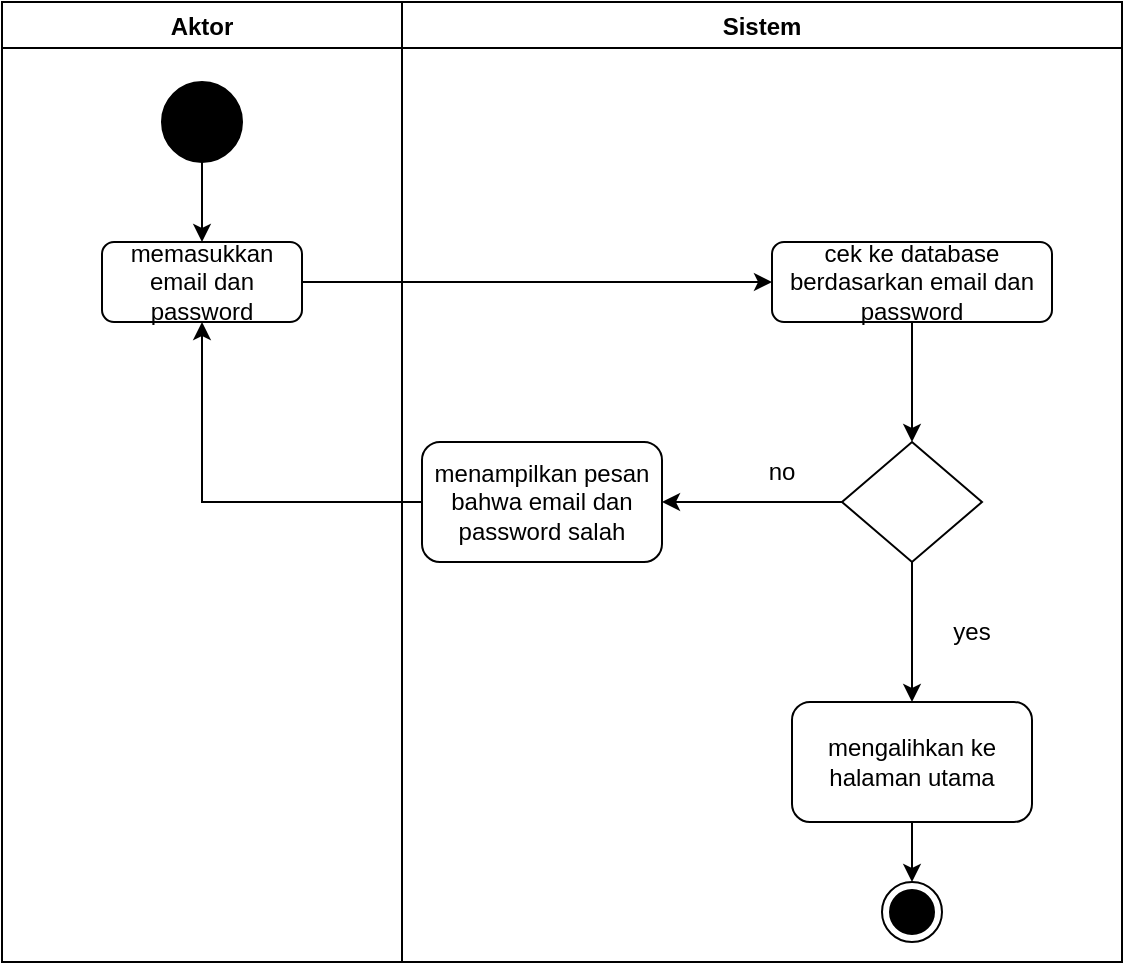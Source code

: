 <mxfile version="20.0.3" type="github">
  <diagram id="P_5Exqcinh2wY1HSjJye" name="Page-1">
    <mxGraphModel dx="862" dy="482" grid="1" gridSize="10" guides="1" tooltips="1" connect="1" arrows="1" fold="1" page="1" pageScale="1" pageWidth="850" pageHeight="1100" math="0" shadow="0">
      <root>
        <mxCell id="0" />
        <mxCell id="1" parent="0" />
        <mxCell id="Eo39ov_3Lsh5uql5R_oe-1" value="Aktor" style="swimlane;" parent="1" vertex="1">
          <mxGeometry x="180" y="40" width="200" height="480" as="geometry" />
        </mxCell>
        <mxCell id="Eo39ov_3Lsh5uql5R_oe-19" value="" style="edgeStyle=orthogonalEdgeStyle;rounded=0;orthogonalLoop=1;jettySize=auto;html=1;" parent="Eo39ov_3Lsh5uql5R_oe-1" source="Eo39ov_3Lsh5uql5R_oe-3" target="Eo39ov_3Lsh5uql5R_oe-4" edge="1">
          <mxGeometry relative="1" as="geometry" />
        </mxCell>
        <mxCell id="Eo39ov_3Lsh5uql5R_oe-3" value="" style="ellipse;whiteSpace=wrap;html=1;aspect=fixed;fillColor=#000000;" parent="Eo39ov_3Lsh5uql5R_oe-1" vertex="1">
          <mxGeometry x="80" y="40" width="40" height="40" as="geometry" />
        </mxCell>
        <mxCell id="Eo39ov_3Lsh5uql5R_oe-4" value="memasukkan email dan password" style="rounded=1;whiteSpace=wrap;html=1;fillColor=#FFFFFF;" parent="Eo39ov_3Lsh5uql5R_oe-1" vertex="1">
          <mxGeometry x="50" y="120" width="100" height="40" as="geometry" />
        </mxCell>
        <mxCell id="Eo39ov_3Lsh5uql5R_oe-2" value="Sistem" style="swimlane;" parent="1" vertex="1">
          <mxGeometry x="380" y="40" width="360" height="480" as="geometry" />
        </mxCell>
        <mxCell id="Eo39ov_3Lsh5uql5R_oe-12" value="" style="edgeStyle=orthogonalEdgeStyle;rounded=0;orthogonalLoop=1;jettySize=auto;html=1;" parent="Eo39ov_3Lsh5uql5R_oe-2" source="Eo39ov_3Lsh5uql5R_oe-5" target="Eo39ov_3Lsh5uql5R_oe-6" edge="1">
          <mxGeometry relative="1" as="geometry" />
        </mxCell>
        <mxCell id="Eo39ov_3Lsh5uql5R_oe-5" value="cek ke database berdasarkan email dan password" style="rounded=1;whiteSpace=wrap;html=1;fillColor=#FFFFFF;" parent="Eo39ov_3Lsh5uql5R_oe-2" vertex="1">
          <mxGeometry x="185" y="120" width="140" height="40" as="geometry" />
        </mxCell>
        <mxCell id="Eo39ov_3Lsh5uql5R_oe-9" value="" style="edgeStyle=orthogonalEdgeStyle;rounded=0;orthogonalLoop=1;jettySize=auto;html=1;" parent="Eo39ov_3Lsh5uql5R_oe-2" source="Eo39ov_3Lsh5uql5R_oe-6" target="Eo39ov_3Lsh5uql5R_oe-8" edge="1">
          <mxGeometry relative="1" as="geometry" />
        </mxCell>
        <mxCell id="Eo39ov_3Lsh5uql5R_oe-11" value="" style="edgeStyle=orthogonalEdgeStyle;rounded=0;orthogonalLoop=1;jettySize=auto;html=1;" parent="Eo39ov_3Lsh5uql5R_oe-2" source="Eo39ov_3Lsh5uql5R_oe-6" target="Eo39ov_3Lsh5uql5R_oe-7" edge="1">
          <mxGeometry relative="1" as="geometry" />
        </mxCell>
        <mxCell id="Eo39ov_3Lsh5uql5R_oe-6" value="" style="rhombus;whiteSpace=wrap;html=1;fillColor=#FFFFFF;" parent="Eo39ov_3Lsh5uql5R_oe-2" vertex="1">
          <mxGeometry x="220" y="220" width="70" height="60" as="geometry" />
        </mxCell>
        <mxCell id="Eo39ov_3Lsh5uql5R_oe-7" value="menampilkan pesan bahwa email dan password salah" style="rounded=1;whiteSpace=wrap;html=1;fillColor=#FFFFFF;" parent="Eo39ov_3Lsh5uql5R_oe-2" vertex="1">
          <mxGeometry x="10" y="220" width="120" height="60" as="geometry" />
        </mxCell>
        <mxCell id="Eo39ov_3Lsh5uql5R_oe-21" value="" style="edgeStyle=orthogonalEdgeStyle;rounded=0;orthogonalLoop=1;jettySize=auto;html=1;" parent="Eo39ov_3Lsh5uql5R_oe-2" source="Eo39ov_3Lsh5uql5R_oe-8" target="Eo39ov_3Lsh5uql5R_oe-20" edge="1">
          <mxGeometry relative="1" as="geometry" />
        </mxCell>
        <mxCell id="Eo39ov_3Lsh5uql5R_oe-8" value="mengalihkan ke halaman utama" style="rounded=1;whiteSpace=wrap;html=1;fillColor=#FFFFFF;" parent="Eo39ov_3Lsh5uql5R_oe-2" vertex="1">
          <mxGeometry x="195" y="350" width="120" height="60" as="geometry" />
        </mxCell>
        <mxCell id="Eo39ov_3Lsh5uql5R_oe-20" value="" style="ellipse;html=1;shape=endState;fillColor=#000000;strokeColor=#000000;" parent="Eo39ov_3Lsh5uql5R_oe-2" vertex="1">
          <mxGeometry x="240" y="440" width="30" height="30" as="geometry" />
        </mxCell>
        <mxCell id="Eo39ov_3Lsh5uql5R_oe-22" value="no" style="text;html=1;strokeColor=none;fillColor=none;align=center;verticalAlign=middle;whiteSpace=wrap;rounded=0;" parent="Eo39ov_3Lsh5uql5R_oe-2" vertex="1">
          <mxGeometry x="160" y="220" width="60" height="30" as="geometry" />
        </mxCell>
        <mxCell id="Eo39ov_3Lsh5uql5R_oe-23" value="yes" style="text;html=1;strokeColor=none;fillColor=none;align=center;verticalAlign=middle;whiteSpace=wrap;rounded=0;" parent="Eo39ov_3Lsh5uql5R_oe-2" vertex="1">
          <mxGeometry x="255" y="300" width="60" height="30" as="geometry" />
        </mxCell>
        <mxCell id="Eo39ov_3Lsh5uql5R_oe-14" value="" style="edgeStyle=orthogonalEdgeStyle;rounded=0;orthogonalLoop=1;jettySize=auto;html=1;entryX=0;entryY=0.5;entryDx=0;entryDy=0;" parent="1" source="Eo39ov_3Lsh5uql5R_oe-4" target="Eo39ov_3Lsh5uql5R_oe-5" edge="1">
          <mxGeometry relative="1" as="geometry">
            <mxPoint x="560" y="180" as="targetPoint" />
          </mxGeometry>
        </mxCell>
        <mxCell id="Eo39ov_3Lsh5uql5R_oe-18" value="" style="edgeStyle=orthogonalEdgeStyle;rounded=0;orthogonalLoop=1;jettySize=auto;html=1;entryX=0.5;entryY=1;entryDx=0;entryDy=0;" parent="1" source="Eo39ov_3Lsh5uql5R_oe-7" target="Eo39ov_3Lsh5uql5R_oe-4" edge="1">
          <mxGeometry relative="1" as="geometry">
            <mxPoint x="280" y="210" as="targetPoint" />
          </mxGeometry>
        </mxCell>
      </root>
    </mxGraphModel>
  </diagram>
</mxfile>
